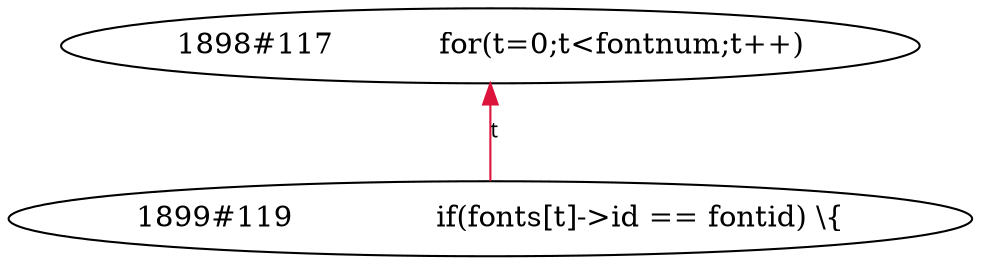 digraph tiantgraph{
rankdir="BT";
"1898#117	    for(t=0;t<fontnum;t++)";
"1899#119		if(fonts[t]->id == fontid) \\{";
edge [fontname = "Verdana", fontsize = 10, color="crimson", style="solid"];
"1899#119		if(fonts[t]->id == fontid) \\{"->"1898#117	    for(t=0;t<fontnum;t++)"[label="t"];
}